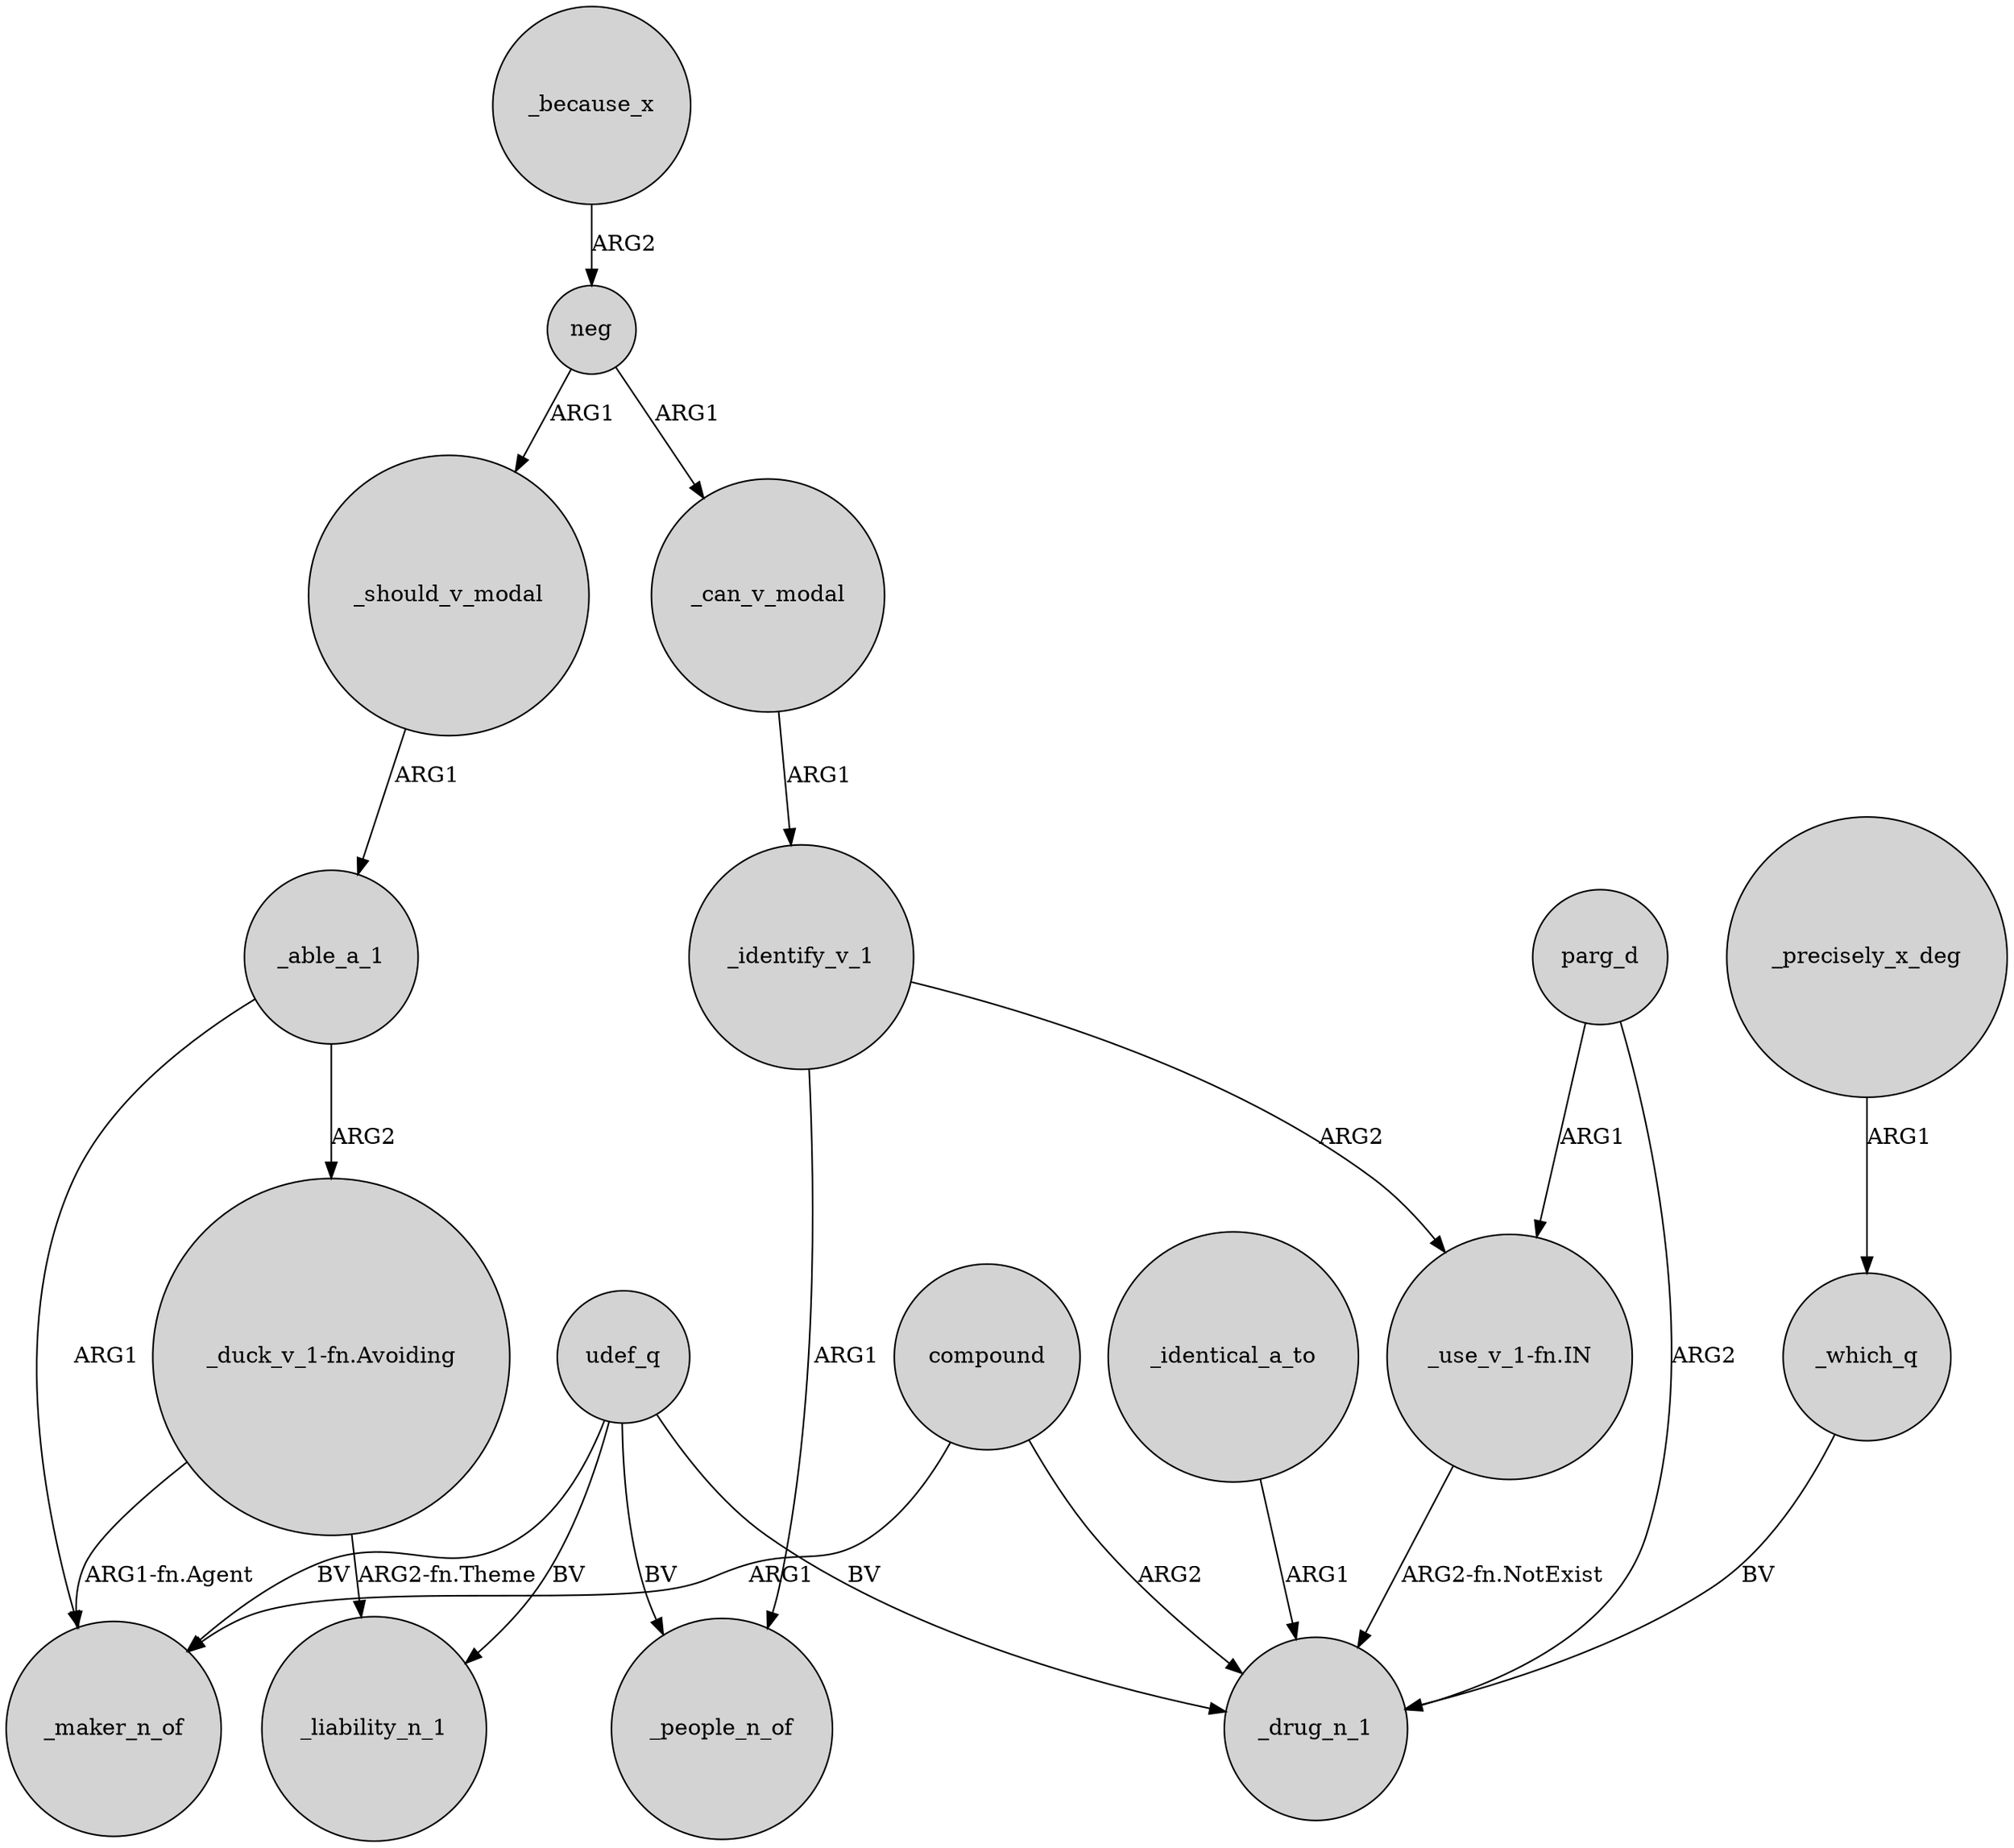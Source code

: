 digraph {
	node [shape=circle style=filled]
	_should_v_modal -> _able_a_1 [label=ARG1]
	udef_q -> _liability_n_1 [label=BV]
	"_duck_v_1-fn.Avoiding" -> _maker_n_of [label="ARG1-fn.Agent"]
	"_use_v_1-fn.IN" -> _drug_n_1 [label="ARG2-fn.NotExist"]
	neg -> _should_v_modal [label=ARG1]
	_identical_a_to -> _drug_n_1 [label=ARG1]
	_identify_v_1 -> _people_n_of [label=ARG1]
	"_duck_v_1-fn.Avoiding" -> _liability_n_1 [label="ARG2-fn.Theme"]
	_can_v_modal -> _identify_v_1 [label=ARG1]
	compound -> _maker_n_of [label=ARG1]
	_able_a_1 -> _maker_n_of [label=ARG1]
	parg_d -> _drug_n_1 [label=ARG2]
	udef_q -> _drug_n_1 [label=BV]
	_because_x -> neg [label=ARG2]
	udef_q -> _people_n_of [label=BV]
	parg_d -> "_use_v_1-fn.IN" [label=ARG1]
	udef_q -> _maker_n_of [label=BV]
	compound -> _drug_n_1 [label=ARG2]
	_able_a_1 -> "_duck_v_1-fn.Avoiding" [label=ARG2]
	_which_q -> _drug_n_1 [label=BV]
	neg -> _can_v_modal [label=ARG1]
	_precisely_x_deg -> _which_q [label=ARG1]
	_identify_v_1 -> "_use_v_1-fn.IN" [label=ARG2]
}
